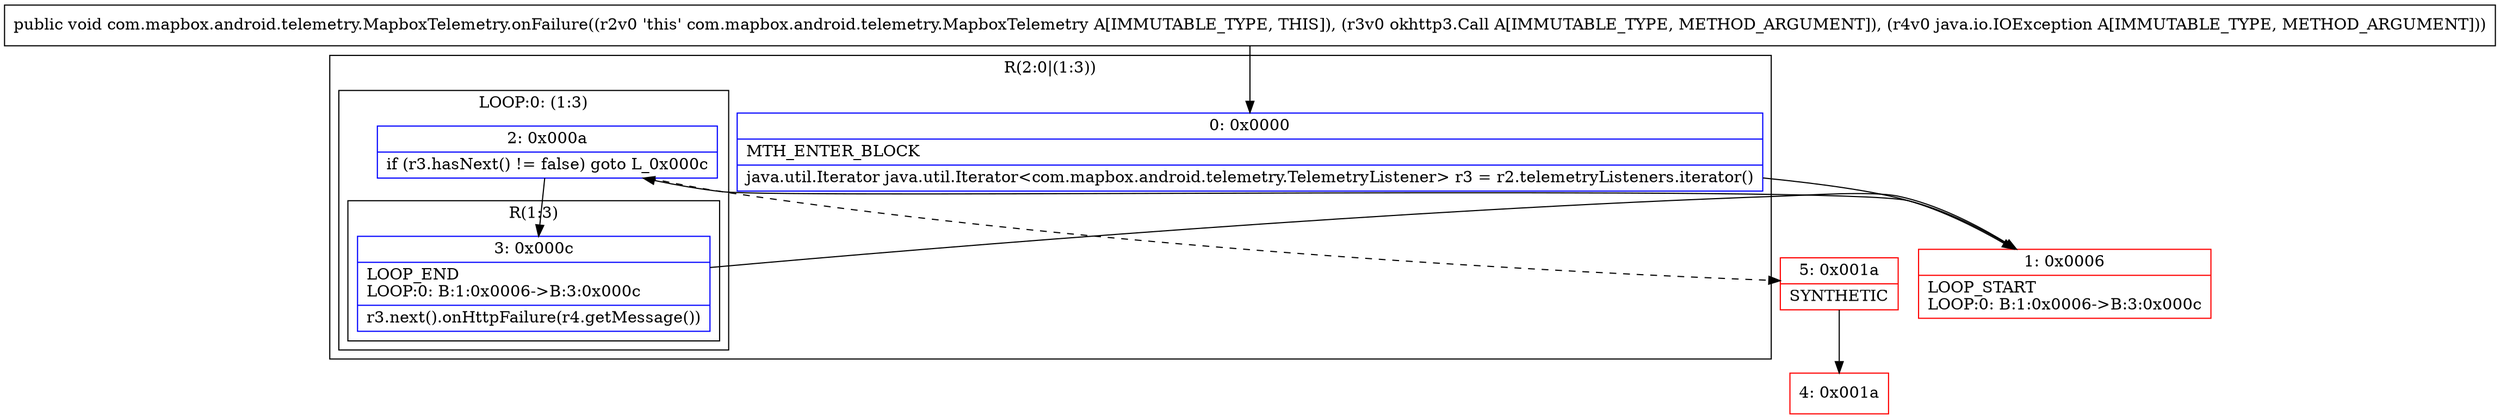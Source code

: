 digraph "CFG forcom.mapbox.android.telemetry.MapboxTelemetry.onFailure(Lokhttp3\/Call;Ljava\/io\/IOException;)V" {
subgraph cluster_Region_1153321111 {
label = "R(2:0|(1:3))";
node [shape=record,color=blue];
Node_0 [shape=record,label="{0\:\ 0x0000|MTH_ENTER_BLOCK\l|java.util.Iterator java.util.Iterator\<com.mapbox.android.telemetry.TelemetryListener\> r3 = r2.telemetryListeners.iterator()\l}"];
subgraph cluster_LoopRegion_60404645 {
label = "LOOP:0: (1:3)";
node [shape=record,color=blue];
Node_2 [shape=record,label="{2\:\ 0x000a|if (r3.hasNext() != false) goto L_0x000c\l}"];
subgraph cluster_Region_599682257 {
label = "R(1:3)";
node [shape=record,color=blue];
Node_3 [shape=record,label="{3\:\ 0x000c|LOOP_END\lLOOP:0: B:1:0x0006\-\>B:3:0x000c\l|r3.next().onHttpFailure(r4.getMessage())\l}"];
}
}
}
Node_1 [shape=record,color=red,label="{1\:\ 0x0006|LOOP_START\lLOOP:0: B:1:0x0006\-\>B:3:0x000c\l}"];
Node_4 [shape=record,color=red,label="{4\:\ 0x001a}"];
Node_5 [shape=record,color=red,label="{5\:\ 0x001a|SYNTHETIC\l}"];
MethodNode[shape=record,label="{public void com.mapbox.android.telemetry.MapboxTelemetry.onFailure((r2v0 'this' com.mapbox.android.telemetry.MapboxTelemetry A[IMMUTABLE_TYPE, THIS]), (r3v0 okhttp3.Call A[IMMUTABLE_TYPE, METHOD_ARGUMENT]), (r4v0 java.io.IOException A[IMMUTABLE_TYPE, METHOD_ARGUMENT])) }"];
MethodNode -> Node_0;
Node_0 -> Node_1;
Node_2 -> Node_3;
Node_2 -> Node_5[style=dashed];
Node_3 -> Node_1;
Node_1 -> Node_2;
Node_5 -> Node_4;
}

